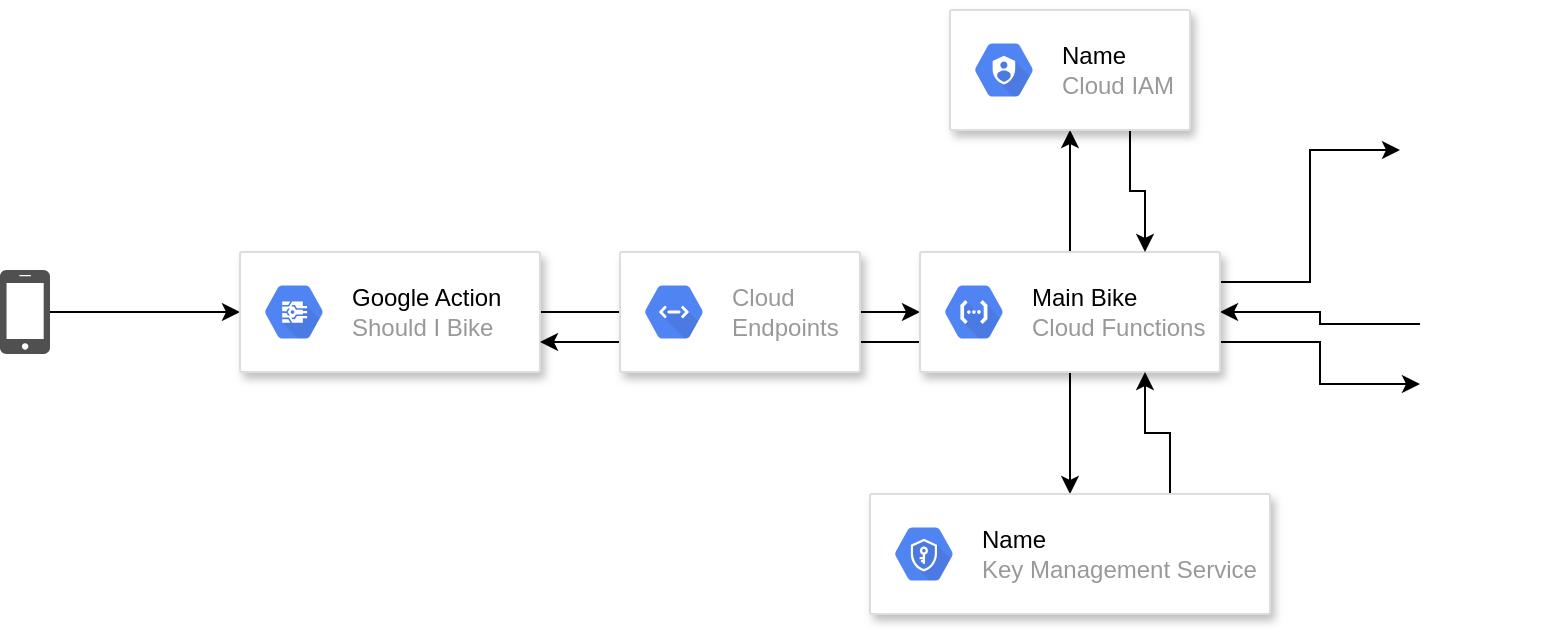 <mxfile version="10.7.3" type="device"><diagram id="zpbiCCYaNG_rGPrA9g3M" name="Page-1"><mxGraphModel dx="1394" dy="774" grid="1" gridSize="10" guides="1" tooltips="1" connect="1" arrows="1" fold="1" page="1" pageScale="1" pageWidth="850" pageHeight="1100" math="0" shadow="0"><root><mxCell id="0"/><mxCell id="1" parent="0"/><mxCell id="T4u_vmirZPu8JAZCSran-3" style="edgeStyle=orthogonalEdgeStyle;rounded=0;orthogonalLoop=1;jettySize=auto;html=1;entryX=0;entryY=0.5;entryDx=0;entryDy=0;" edge="1" parent="1" source="7KTaDx2NVxxGTvPu-0a1-28" target="7KTaDx2NVxxGTvPu-0a1-13"><mxGeometry relative="1" as="geometry"/></mxCell><mxCell id="T4u_vmirZPu8JAZCSran-4" style="edgeStyle=orthogonalEdgeStyle;rounded=0;orthogonalLoop=1;jettySize=auto;html=1;exitX=1;exitY=0.5;exitDx=0;exitDy=0;entryX=0;entryY=0.5;entryDx=0;entryDy=0;" edge="1" parent="1" source="7KTaDx2NVxxGTvPu-0a1-13" target="7KTaDx2NVxxGTvPu-0a1-15"><mxGeometry relative="1" as="geometry"/></mxCell><mxCell id="7KTaDx2NVxxGTvPu-0a1-13" value="" style="strokeColor=#dddddd;fillColor=#ffffff;shadow=1;strokeWidth=1;rounded=1;absoluteArcSize=1;arcSize=2;" parent="1" vertex="1"><mxGeometry x="140" y="261" width="150" height="60" as="geometry"/></mxCell><mxCell id="7KTaDx2NVxxGTvPu-0a1-14" value="&lt;font color=&quot;#000000&quot;&gt;Google Action&lt;/font&gt;&lt;br&gt;Should I Bike" style="dashed=0;connectable=0;html=1;fillColor=#5184F3;strokeColor=none;shape=mxgraph.gcp2.hexIcon;prIcon=cloud_iot_edge;part=1;labelPosition=right;verticalLabelPosition=middle;align=left;verticalAlign=middle;spacingLeft=5;fontColor=#999999;fontSize=12;" parent="7KTaDx2NVxxGTvPu-0a1-13" vertex="1"><mxGeometry y="0.5" width="44" height="39" relative="1" as="geometry"><mxPoint x="5" y="-19.5" as="offset"/></mxGeometry></mxCell><mxCell id="T4u_vmirZPu8JAZCSran-5" style="edgeStyle=orthogonalEdgeStyle;rounded=0;orthogonalLoop=1;jettySize=auto;html=1;exitX=0.5;exitY=1;exitDx=0;exitDy=0;entryX=0.5;entryY=0;entryDx=0;entryDy=0;" edge="1" parent="1" source="7KTaDx2NVxxGTvPu-0a1-15" target="7KTaDx2NVxxGTvPu-0a1-17"><mxGeometry relative="1" as="geometry"/></mxCell><mxCell id="T4u_vmirZPu8JAZCSran-7" style="edgeStyle=orthogonalEdgeStyle;rounded=0;orthogonalLoop=1;jettySize=auto;html=1;exitX=0.5;exitY=0;exitDx=0;exitDy=0;entryX=0.5;entryY=1;entryDx=0;entryDy=0;" edge="1" parent="1" source="7KTaDx2NVxxGTvPu-0a1-15" target="7KTaDx2NVxxGTvPu-0a1-19"><mxGeometry relative="1" as="geometry"/></mxCell><mxCell id="T4u_vmirZPu8JAZCSran-9" style="edgeStyle=orthogonalEdgeStyle;rounded=0;orthogonalLoop=1;jettySize=auto;html=1;exitX=1;exitY=0.25;exitDx=0;exitDy=0;entryX=0;entryY=0.5;entryDx=0;entryDy=0;" edge="1" parent="1" source="7KTaDx2NVxxGTvPu-0a1-15" target="7KTaDx2NVxxGTvPu-0a1-26"><mxGeometry relative="1" as="geometry"/></mxCell><mxCell id="T4u_vmirZPu8JAZCSran-10" style="edgeStyle=orthogonalEdgeStyle;rounded=0;orthogonalLoop=1;jettySize=auto;html=1;exitX=1;exitY=0.75;exitDx=0;exitDy=0;entryX=0;entryY=0.75;entryDx=0;entryDy=0;" edge="1" parent="1" source="7KTaDx2NVxxGTvPu-0a1-15" target="7KTaDx2NVxxGTvPu-0a1-24"><mxGeometry relative="1" as="geometry"/></mxCell><mxCell id="T4u_vmirZPu8JAZCSran-11" style="edgeStyle=orthogonalEdgeStyle;rounded=0;orthogonalLoop=1;jettySize=auto;html=1;exitX=0;exitY=0.25;exitDx=0;exitDy=0;entryX=1;entryY=0.5;entryDx=0;entryDy=0;" edge="1" parent="1" source="7KTaDx2NVxxGTvPu-0a1-24" target="7KTaDx2NVxxGTvPu-0a1-15"><mxGeometry relative="1" as="geometry"/></mxCell><mxCell id="T4u_vmirZPu8JAZCSran-12" style="edgeStyle=orthogonalEdgeStyle;rounded=0;orthogonalLoop=1;jettySize=auto;html=1;exitX=0;exitY=0.75;exitDx=0;exitDy=0;entryX=1;entryY=0.75;entryDx=0;entryDy=0;" edge="1" parent="1" source="7KTaDx2NVxxGTvPu-0a1-15" target="7KTaDx2NVxxGTvPu-0a1-13"><mxGeometry relative="1" as="geometry"/></mxCell><mxCell id="7KTaDx2NVxxGTvPu-0a1-15" value="" style="strokeColor=#dddddd;fillColor=#ffffff;shadow=1;strokeWidth=1;rounded=1;absoluteArcSize=1;arcSize=2;" parent="1" vertex="1"><mxGeometry x="480" y="261" width="150" height="60" as="geometry"/></mxCell><mxCell id="7KTaDx2NVxxGTvPu-0a1-16" value="&lt;font color=&quot;#000000&quot;&gt;Main Bike&lt;/font&gt;&lt;br&gt;Cloud Functions" style="dashed=0;connectable=0;html=1;fillColor=#5184F3;strokeColor=none;shape=mxgraph.gcp2.hexIcon;prIcon=cloud_functions;part=1;labelPosition=right;verticalLabelPosition=middle;align=left;verticalAlign=middle;spacingLeft=5;fontColor=#999999;fontSize=12;" parent="7KTaDx2NVxxGTvPu-0a1-15" vertex="1"><mxGeometry y="0.5" width="44" height="39" relative="1" as="geometry"><mxPoint x="5" y="-19.5" as="offset"/></mxGeometry></mxCell><mxCell id="T4u_vmirZPu8JAZCSran-6" style="edgeStyle=orthogonalEdgeStyle;rounded=0;orthogonalLoop=1;jettySize=auto;html=1;exitX=0.75;exitY=0;exitDx=0;exitDy=0;entryX=0.75;entryY=1;entryDx=0;entryDy=0;" edge="1" parent="1" source="7KTaDx2NVxxGTvPu-0a1-17" target="7KTaDx2NVxxGTvPu-0a1-15"><mxGeometry relative="1" as="geometry"/></mxCell><mxCell id="7KTaDx2NVxxGTvPu-0a1-17" value="" style="strokeColor=#dddddd;fillColor=#ffffff;shadow=1;strokeWidth=1;rounded=1;absoluteArcSize=1;arcSize=2;" parent="1" vertex="1"><mxGeometry x="455" y="382" width="200" height="60" as="geometry"/></mxCell><mxCell id="7KTaDx2NVxxGTvPu-0a1-18" value="&lt;font color=&quot;#000000&quot;&gt;Name&lt;/font&gt;&lt;br&gt;Key Management Service" style="dashed=0;connectable=0;html=1;fillColor=#5184F3;strokeColor=none;shape=mxgraph.gcp2.hexIcon;prIcon=key_management_service;part=1;labelPosition=right;verticalLabelPosition=middle;align=left;verticalAlign=middle;spacingLeft=5;fontColor=#999999;fontSize=12;" parent="7KTaDx2NVxxGTvPu-0a1-17" vertex="1"><mxGeometry y="0.5" width="44" height="39" relative="1" as="geometry"><mxPoint x="5" y="-19.5" as="offset"/></mxGeometry></mxCell><mxCell id="T4u_vmirZPu8JAZCSran-8" style="edgeStyle=orthogonalEdgeStyle;rounded=0;orthogonalLoop=1;jettySize=auto;html=1;exitX=0.75;exitY=1;exitDx=0;exitDy=0;entryX=0.75;entryY=0;entryDx=0;entryDy=0;" edge="1" parent="1" source="7KTaDx2NVxxGTvPu-0a1-19" target="7KTaDx2NVxxGTvPu-0a1-15"><mxGeometry relative="1" as="geometry"/></mxCell><mxCell id="7KTaDx2NVxxGTvPu-0a1-19" value="" style="strokeColor=#dddddd;fillColor=#ffffff;shadow=1;strokeWidth=1;rounded=1;absoluteArcSize=1;arcSize=2;" parent="1" vertex="1"><mxGeometry x="495" y="140" width="120" height="60" as="geometry"/></mxCell><mxCell id="7KTaDx2NVxxGTvPu-0a1-20" value="&lt;font color=&quot;#000000&quot;&gt;Name&lt;/font&gt;&lt;br&gt;Cloud IAM" style="dashed=0;connectable=0;html=1;fillColor=#5184F3;strokeColor=none;shape=mxgraph.gcp2.hexIcon;prIcon=cloud_iam;part=1;labelPosition=right;verticalLabelPosition=middle;align=left;verticalAlign=middle;spacingLeft=5;fontColor=#999999;fontSize=12;" parent="7KTaDx2NVxxGTvPu-0a1-19" vertex="1"><mxGeometry y="0.5" width="44" height="39" relative="1" as="geometry"><mxPoint x="5" y="-19.5" as="offset"/></mxGeometry></mxCell><mxCell id="7KTaDx2NVxxGTvPu-0a1-24" value="" style="shape=image;html=1;verticalAlign=top;verticalLabelPosition=bottom;labelBackgroundColor=#ffffff;imageAspect=0;aspect=fixed;image=https://cdn3.iconfinder.com/data/icons/logos-brands-3/24/logo_brand_brands_logos_maps_google-128.png" parent="1" vertex="1"><mxGeometry x="730" y="282" width="60" height="60" as="geometry"/></mxCell><mxCell id="7KTaDx2NVxxGTvPu-0a1-26" value="" style="shape=image;html=1;verticalAlign=top;verticalLabelPosition=bottom;labelBackgroundColor=#ffffff;imageAspect=0;aspect=fixed;image=https://cdn3.iconfinder.com/data/icons/tango-icon-library/48/weather-clear-128.png" parent="1" vertex="1"><mxGeometry x="720" y="180" width="60" height="60" as="geometry"/></mxCell><mxCell id="7KTaDx2NVxxGTvPu-0a1-28" value="" style="pointerEvents=1;shadow=0;dashed=0;html=1;strokeColor=none;fillColor=#505050;labelPosition=center;verticalLabelPosition=bottom;verticalAlign=top;outlineConnect=0;align=center;shape=mxgraph.office.devices.cell_phone_iphone_standalone;" parent="1" vertex="1"><mxGeometry x="20" y="270" width="25" height="42" as="geometry"/></mxCell><mxCell id="T4u_vmirZPu8JAZCSran-13" value="" style="strokeColor=#dddddd;fillColor=#ffffff;shadow=1;strokeWidth=1;rounded=1;absoluteArcSize=1;arcSize=2;" vertex="1" parent="1"><mxGeometry x="330" y="261" width="120" height="60" as="geometry"/></mxCell><mxCell id="T4u_vmirZPu8JAZCSran-14" value="Cloud&#xA;Endpoints" style="dashed=0;connectable=0;html=1;fillColor=#5184F3;strokeColor=none;shape=mxgraph.gcp2.hexIcon;prIcon=cloud_endpoints;part=1;labelPosition=right;verticalLabelPosition=middle;align=left;verticalAlign=middle;spacingLeft=5;fontColor=#999999;fontSize=12;" vertex="1" parent="T4u_vmirZPu8JAZCSran-13"><mxGeometry y="0.5" width="44" height="39" relative="1" as="geometry"><mxPoint x="5" y="-19.5" as="offset"/></mxGeometry></mxCell></root></mxGraphModel></diagram></mxfile>